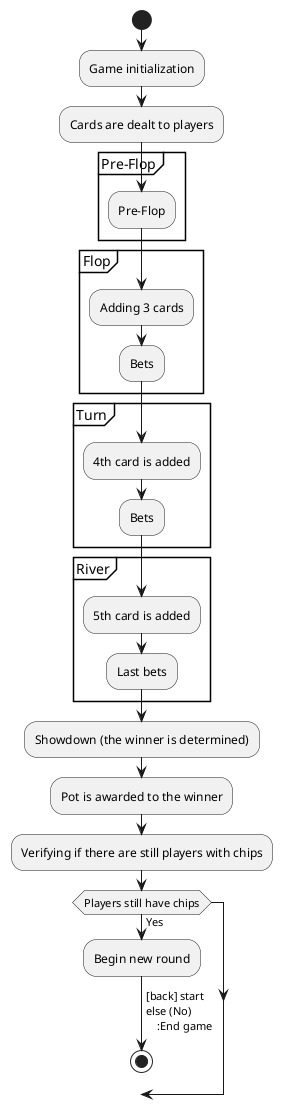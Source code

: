 @startuml
start

:Game initialization;

:Cards are dealt to players;

partition "Pre-Flop" {
    :Pre-Flop;
}

partition "Flop" {
    :Adding 3 cards;
    :Bets;
}

partition "Turn" {
    :4th card is added;
    :Bets;
}

partition "River" {
    :5th card is added;
    :Last bets;
}

:Showdown (the winner is determined);

:Pot is awarded to the winner;

:Verifying if there are still players with chips;
if (Players still have chips) then (Yes)
    :Begin new round;
    -> [back] start
else (No)
    :End game;
    stop
endif

@enduml

